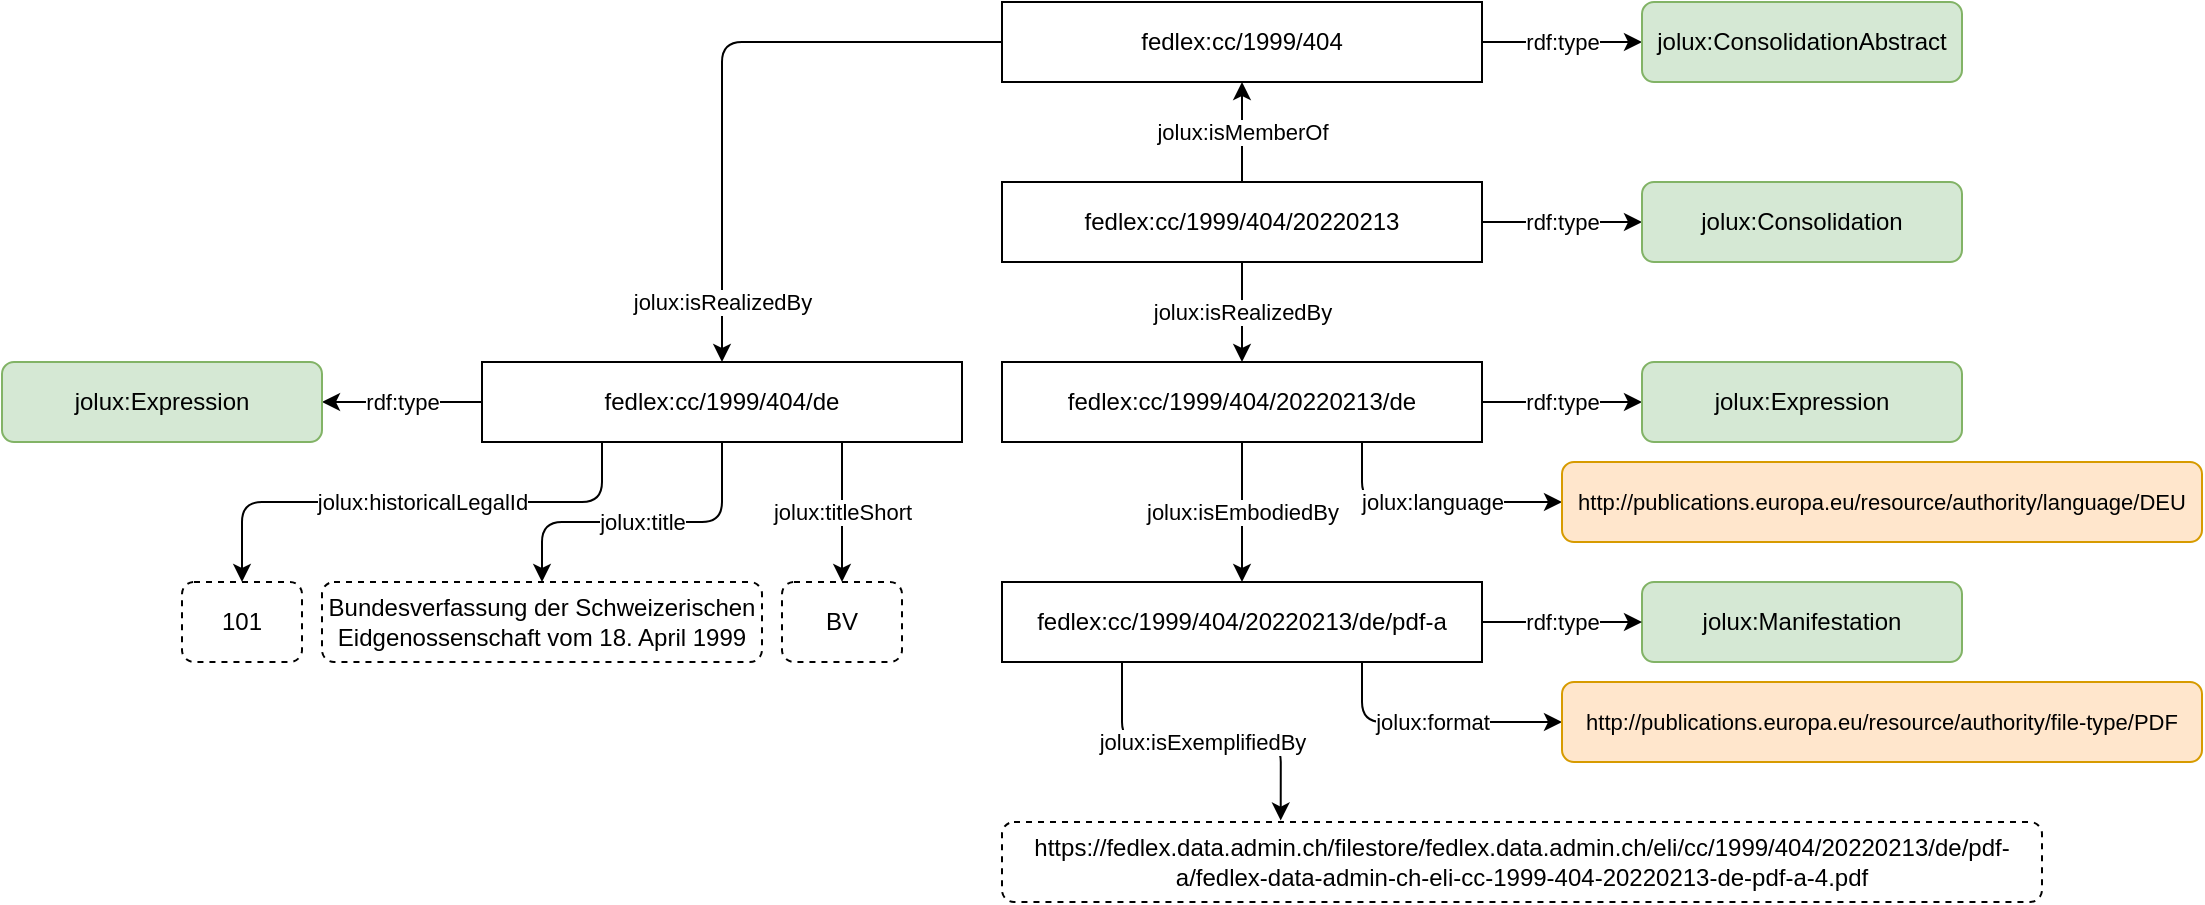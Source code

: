 <mxfile>
    <diagram id="SRrs_ta1pIiSuB_7zpYr" name="Seite-1">
        <mxGraphModel dx="1716" dy="636" grid="1" gridSize="10" guides="1" tooltips="1" connect="1" arrows="1" fold="1" page="1" pageScale="1" pageWidth="827" pageHeight="1169" math="0" shadow="0">
            <root>
                <mxCell id="0"/>
                <mxCell id="1" parent="0"/>
                <mxCell id="4" style="edgeStyle=orthogonalEdgeStyle;html=1;exitX=1;exitY=0.5;exitDx=0;exitDy=0;entryX=0;entryY=0.5;entryDx=0;entryDy=0;" parent="1" source="2" target="3" edge="1">
                    <mxGeometry relative="1" as="geometry"/>
                </mxCell>
                <mxCell id="5" value="&lt;div&gt;rdf:type&lt;/div&gt;" style="edgeLabel;html=1;align=center;verticalAlign=middle;resizable=0;points=[];" parent="4" vertex="1" connectable="0">
                    <mxGeometry relative="1" as="geometry">
                        <mxPoint as="offset"/>
                    </mxGeometry>
                </mxCell>
                <mxCell id="40" style="edgeStyle=orthogonalEdgeStyle;html=1;exitX=0;exitY=0.5;exitDx=0;exitDy=0;entryX=0.5;entryY=0;entryDx=0;entryDy=0;" edge="1" parent="1" source="2" target="39">
                    <mxGeometry relative="1" as="geometry"/>
                </mxCell>
                <mxCell id="41" value="jolux:isRealizedBy" style="edgeLabel;html=1;align=center;verticalAlign=middle;resizable=0;points=[];" vertex="1" connectable="0" parent="40">
                    <mxGeometry x="-0.176" y="1" relative="1" as="geometry">
                        <mxPoint x="-17" y="129" as="offset"/>
                    </mxGeometry>
                </mxCell>
                <mxCell id="2" value="fedlex:cc/1999/404" style="rounded=0;whiteSpace=wrap;html=1;" parent="1" vertex="1">
                    <mxGeometry x="520" y="190" width="240" height="40" as="geometry"/>
                </mxCell>
                <mxCell id="3" value="jolux:ConsolidationAbstract" style="rounded=1;whiteSpace=wrap;html=1;fillColor=#d5e8d4;strokeColor=#82b366;" parent="1" vertex="1">
                    <mxGeometry x="840" y="190" width="160" height="40" as="geometry"/>
                </mxCell>
                <mxCell id="8" style="edgeStyle=orthogonalEdgeStyle;html=1;exitX=0.5;exitY=0;exitDx=0;exitDy=0;rounded=0;entryX=0.5;entryY=1;entryDx=0;entryDy=0;" parent="1" source="6" target="2" edge="1">
                    <mxGeometry relative="1" as="geometry">
                        <mxPoint x="700" y="200" as="targetPoint"/>
                    </mxGeometry>
                </mxCell>
                <mxCell id="10" value="jolux:isMemberOf" style="edgeLabel;html=1;align=center;verticalAlign=middle;resizable=0;points=[];" parent="8" vertex="1" connectable="0">
                    <mxGeometry relative="1" as="geometry">
                        <mxPoint as="offset"/>
                    </mxGeometry>
                </mxCell>
                <mxCell id="11" value="rdf:type" style="edgeStyle=orthogonalEdgeStyle;rounded=0;html=1;exitX=1;exitY=0.5;exitDx=0;exitDy=0;entryX=0;entryY=0.5;entryDx=0;entryDy=0;" parent="1" source="6" target="7" edge="1">
                    <mxGeometry relative="1" as="geometry"/>
                </mxCell>
                <mxCell id="6" value="fedlex:cc/1999/404/20220213" style="rounded=0;whiteSpace=wrap;html=1;" parent="1" vertex="1">
                    <mxGeometry x="520" y="280" width="240" height="40" as="geometry"/>
                </mxCell>
                <mxCell id="7" value="jolux:Consolidation" style="rounded=1;whiteSpace=wrap;html=1;fillColor=#d5e8d4;strokeColor=#82b366;" parent="1" vertex="1">
                    <mxGeometry x="840" y="280" width="160" height="40" as="geometry"/>
                </mxCell>
                <mxCell id="16" style="edgeStyle=none;html=1;exitX=1;exitY=0.5;exitDx=0;exitDy=0;entryX=0;entryY=0.5;entryDx=0;entryDy=0;" parent="1" source="13" target="14" edge="1">
                    <mxGeometry relative="1" as="geometry"/>
                </mxCell>
                <mxCell id="17" value="rdf:type" style="edgeLabel;html=1;align=center;verticalAlign=middle;resizable=0;points=[];" parent="16" vertex="1" connectable="0">
                    <mxGeometry relative="1" as="geometry">
                        <mxPoint as="offset"/>
                    </mxGeometry>
                </mxCell>
                <mxCell id="18" style="edgeStyle=none;html=1;exitX=0.5;exitY=1;exitDx=0;exitDy=0;entryX=0.5;entryY=0;entryDx=0;entryDy=0;" parent="1" source="6" target="13" edge="1">
                    <mxGeometry relative="1" as="geometry"/>
                </mxCell>
                <mxCell id="19" value="jolux:isRealizedBy" style="edgeLabel;html=1;align=center;verticalAlign=middle;resizable=0;points=[];" parent="18" vertex="1" connectable="0">
                    <mxGeometry relative="1" as="geometry">
                        <mxPoint as="offset"/>
                    </mxGeometry>
                </mxCell>
                <mxCell id="38" value="jolux:language" style="edgeStyle=orthogonalEdgeStyle;html=1;exitX=0.75;exitY=1;exitDx=0;exitDy=0;entryX=0;entryY=0.5;entryDx=0;entryDy=0;" parent="1" source="13" target="37" edge="1">
                    <mxGeometry relative="1" as="geometry"/>
                </mxCell>
                <mxCell id="13" value="fedlex:cc/1999/404/20220213/de" style="rounded=0;whiteSpace=wrap;html=1;" parent="1" vertex="1">
                    <mxGeometry x="520" y="370" width="240" height="40" as="geometry"/>
                </mxCell>
                <mxCell id="14" value="jolux:Expression" style="rounded=1;whiteSpace=wrap;html=1;fillColor=#d5e8d4;strokeColor=#82b366;" parent="1" vertex="1">
                    <mxGeometry x="840" y="370" width="160" height="40" as="geometry"/>
                </mxCell>
                <mxCell id="31" value="jolux:isExemplifiedBy" style="edgeStyle=orthogonalEdgeStyle;html=1;exitX=0.25;exitY=1;exitDx=0;exitDy=0;entryX=0.268;entryY=-0.018;entryDx=0;entryDy=0;spacingLeft=0;spacingRight=0;labelBorderColor=none;spacing=2;entryPerimeter=0;" parent="1" source="21" target="30" edge="1">
                    <mxGeometry relative="1" as="geometry">
                        <mxPoint as="offset"/>
                    </mxGeometry>
                </mxCell>
                <mxCell id="36" value="jolux:format" style="edgeStyle=orthogonalEdgeStyle;html=1;entryX=0;entryY=0.5;entryDx=0;entryDy=0;fontSize=11;exitX=0.75;exitY=1;exitDx=0;exitDy=0;" parent="1" target="35" edge="1" source="21">
                    <mxGeometry relative="1" as="geometry">
                        <mxPoint x="760" y="510" as="sourcePoint"/>
                    </mxGeometry>
                </mxCell>
                <mxCell id="21" value="fedlex:cc/1999/404/20220213/de/pdf-a" style="rounded=0;whiteSpace=wrap;html=1;" parent="1" vertex="1">
                    <mxGeometry x="520" y="480" width="240" height="40" as="geometry"/>
                </mxCell>
                <mxCell id="22" value="jolux:Manifestation" style="rounded=1;whiteSpace=wrap;html=1;fillColor=#d5e8d4;strokeColor=#82b366;" parent="1" vertex="1">
                    <mxGeometry x="840" y="480" width="160" height="40" as="geometry"/>
                </mxCell>
                <mxCell id="23" style="edgeStyle=none;html=1;exitX=0.5;exitY=1;exitDx=0;exitDy=0;entryX=0.5;entryY=0;entryDx=0;entryDy=0;" parent="1" source="13" target="21" edge="1">
                    <mxGeometry relative="1" as="geometry">
                        <mxPoint x="659.8" y="400" as="sourcePoint"/>
                        <mxPoint x="659.8" y="440" as="targetPoint"/>
                    </mxGeometry>
                </mxCell>
                <mxCell id="24" value="jolux:isEmbodiedBy" style="edgeLabel;html=1;align=center;verticalAlign=middle;resizable=0;points=[];" parent="23" vertex="1" connectable="0">
                    <mxGeometry relative="1" as="geometry">
                        <mxPoint as="offset"/>
                    </mxGeometry>
                </mxCell>
                <mxCell id="28" style="edgeStyle=none;html=1;exitX=1;exitY=0.5;exitDx=0;exitDy=0;entryX=0;entryY=0.5;entryDx=0;entryDy=0;" parent="1" source="21" target="22" edge="1">
                    <mxGeometry relative="1" as="geometry">
                        <mxPoint x="790" y="520" as="sourcePoint"/>
                        <mxPoint x="820" y="520" as="targetPoint"/>
                    </mxGeometry>
                </mxCell>
                <mxCell id="29" value="rdf:type" style="edgeLabel;html=1;align=center;verticalAlign=middle;resizable=0;points=[];" parent="28" vertex="1" connectable="0">
                    <mxGeometry relative="1" as="geometry">
                        <mxPoint as="offset"/>
                    </mxGeometry>
                </mxCell>
                <mxCell id="30" value="&lt;span style=&quot;&quot;&gt;https://fedlex.data.admin.ch/filestore/fedlex.data.admin.ch/eli/cc/1999/404/20220213/de/pdf-a/fedlex-data-admin-ch-eli-cc-1999-404-20220213-de-pdf-a-4.pdf&lt;br&gt; &lt;/span&gt;" style="rounded=1;whiteSpace=wrap;html=1;dashed=1;" parent="1" vertex="1">
                    <mxGeometry x="520" y="600" width="520" height="40" as="geometry"/>
                </mxCell>
                <mxCell id="35" value="&lt;font style=&quot;font-size: 10px;&quot;&gt;&lt;span style=&quot;&quot;&gt;&lt;font style=&quot;font-size: 10px;&quot;&gt;&lt;font style=&quot;font-size: 11px;&quot;&gt;http://publications.europa.eu/resource/authority/file-type/PDF &lt;/font&gt;&lt;/font&gt;&lt;/span&gt;&lt;/font&gt;" style="rounded=1;whiteSpace=wrap;html=1;fillColor=#ffe6cc;strokeColor=#d79b00;fontColor=#000000;" parent="1" vertex="1">
                    <mxGeometry x="800" y="530" width="320" height="40" as="geometry"/>
                </mxCell>
                <mxCell id="37" value="&lt;font style=&quot;font-size: 12px;&quot;&gt;&lt;font style=&quot;font-size: 11px;&quot;&gt;http://publications.europa.eu/resource/authority/language/DEU&lt;/font&gt;&lt;/font&gt;" style="rounded=1;whiteSpace=wrap;html=1;fillColor=#ffe6cc;strokeColor=#d79b00;fontColor=#000000;" parent="1" vertex="1">
                    <mxGeometry x="800" y="420" width="320" height="40" as="geometry"/>
                </mxCell>
                <mxCell id="43" value="rdf:type" style="edgeStyle=orthogonalEdgeStyle;html=1;exitX=0;exitY=0.5;exitDx=0;exitDy=0;entryX=1;entryY=0.5;entryDx=0;entryDy=0;labelBorderColor=none;" edge="1" parent="1" source="39" target="42">
                    <mxGeometry relative="1" as="geometry"/>
                </mxCell>
                <mxCell id="39" value="fedlex:cc/1999/404/de" style="rounded=0;whiteSpace=wrap;html=1;" vertex="1" parent="1">
                    <mxGeometry x="260" y="370" width="240" height="40" as="geometry"/>
                </mxCell>
                <mxCell id="42" value="jolux:Expression" style="rounded=1;whiteSpace=wrap;html=1;fillColor=#d5e8d4;strokeColor=#82b366;" vertex="1" parent="1">
                    <mxGeometry x="20" y="370" width="160" height="40" as="geometry"/>
                </mxCell>
                <mxCell id="46" value="jolux:title" style="edgeStyle=orthogonalEdgeStyle;html=1;entryX=0.5;entryY=0;entryDx=0;entryDy=0;exitX=0.5;exitY=1;exitDx=0;exitDy=0;" edge="1" parent="1" target="49" source="39">
                    <mxGeometry relative="1" as="geometry">
                        <mxPoint x="213" y="500" as="sourcePoint"/>
                        <Array as="points">
                            <mxPoint x="380" y="450"/>
                            <mxPoint x="290" y="450"/>
                        </Array>
                    </mxGeometry>
                </mxCell>
                <mxCell id="47" value="jolux:titleShort" style="edgeStyle=orthogonalEdgeStyle;html=1;entryX=0.5;entryY=0;entryDx=0;entryDy=0;exitX=0.75;exitY=1;exitDx=0;exitDy=0;" edge="1" parent="1" target="50" source="39">
                    <mxGeometry relative="1" as="geometry">
                        <mxPoint x="493" y="590" as="targetPoint"/>
                        <mxPoint x="233.69" y="500" as="sourcePoint"/>
                    </mxGeometry>
                </mxCell>
                <mxCell id="48" value="jolux:historicalLegalId" style="edgeStyle=orthogonalEdgeStyle;html=1;entryX=0.5;entryY=0;entryDx=0;entryDy=0;exitX=0.25;exitY=1;exitDx=0;exitDy=0;" edge="1" parent="1" target="51" source="39">
                    <mxGeometry x="-0.04" relative="1" as="geometry">
                        <mxPoint x="193" y="760" as="targetPoint"/>
                        <mxPoint as="offset"/>
                        <mxPoint x="192.31" y="500" as="sourcePoint"/>
                        <Array as="points">
                            <mxPoint x="320" y="440"/>
                            <mxPoint x="140" y="440"/>
                        </Array>
                    </mxGeometry>
                </mxCell>
                <mxCell id="49" value="Bundesverfassung der Schweizerischen Eidgenossenschaft vom 18. April 1999" style="rounded=1;whiteSpace=wrap;html=1;dashed=1;" vertex="1" parent="1">
                    <mxGeometry x="180" y="480" width="220" height="40" as="geometry"/>
                </mxCell>
                <mxCell id="50" value="BV" style="rounded=1;whiteSpace=wrap;html=1;dashed=1;" vertex="1" parent="1">
                    <mxGeometry x="410" y="480" width="60" height="40" as="geometry"/>
                </mxCell>
                <mxCell id="51" value="101" style="rounded=1;whiteSpace=wrap;html=1;dashed=1;" vertex="1" parent="1">
                    <mxGeometry x="110" y="480" width="60" height="40" as="geometry"/>
                </mxCell>
            </root>
        </mxGraphModel>
    </diagram>
</mxfile>